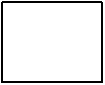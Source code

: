 <mxfile version="18.1.3" type="github">
  <diagram id="1dvbBMAomNj_zUCzZ8aJ" name="第 1 页">
    <mxGraphModel dx="1038" dy="548" grid="1" gridSize="10" guides="1" tooltips="1" connect="1" arrows="1" fold="1" page="1" pageScale="1" pageWidth="827" pageHeight="1169" math="0" shadow="0">
      <root>
        <mxCell id="0" />
        <mxCell id="1" parent="0" />
        <mxCell id="IiRLQiSotmrishqRoyvX-1" value="" style="swimlane;startSize=0;" parent="1" vertex="1" collapsed="1">
          <mxGeometry x="214" y="260" width="50" height="40" as="geometry">
            <mxRectangle x="214" y="260" width="200" height="200" as="alternateBounds" />
          </mxGeometry>
        </mxCell>
      </root>
    </mxGraphModel>
  </diagram>
</mxfile>
